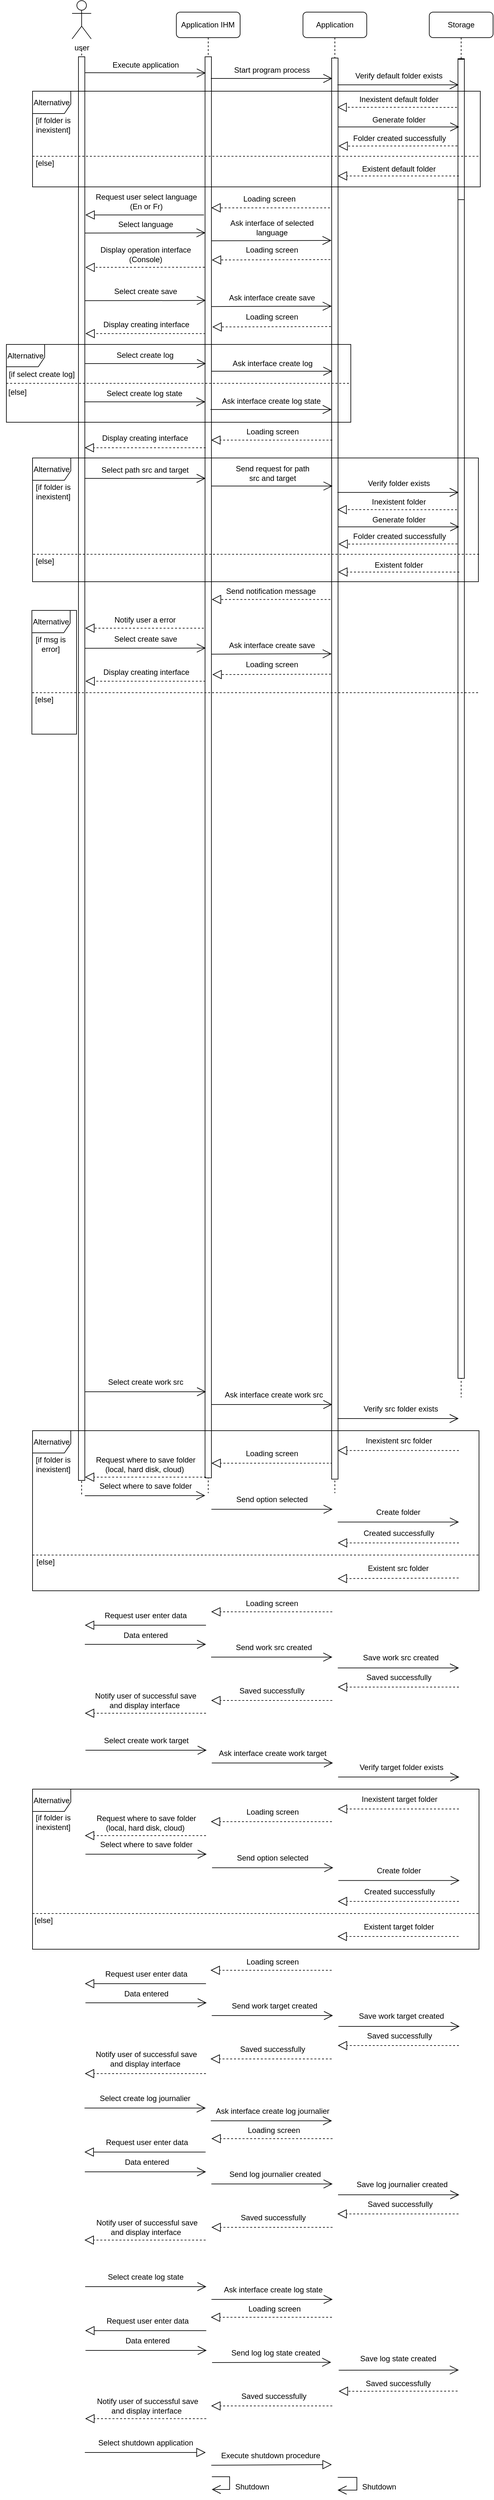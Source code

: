 <mxfile version="20.5.3" type="github" pages="2">
  <diagram id="kgpKYQtTHZ0yAKxKKP6v" name="Page-1">
    <mxGraphModel dx="731" dy="396" grid="1" gridSize="10" guides="1" tooltips="1" connect="1" arrows="1" fold="1" page="1" pageScale="1.2" pageWidth="413" pageHeight="291" math="0" shadow="0">
      <root>
        <mxCell id="0" />
        <mxCell id="1" parent="0" />
        <mxCell id="vB3oa_qT5mKGnojGgwLK-61" value="" style="endArrow=block;dashed=1;endFill=0;endSize=12;html=1;rounded=1;exitX=-0.061;exitY=0.997;exitDx=0;exitDy=0;exitPerimeter=0;" parent="1" edge="1">
          <mxGeometry width="160" relative="1" as="geometry">
            <mxPoint x="767.39" y="3806.793" as="sourcePoint" />
            <mxPoint x="581" y="3807" as="targetPoint" />
          </mxGeometry>
        </mxCell>
        <mxCell id="sGXvdLq_XoUKNio_A1aQ-141" value="" style="endArrow=block;endFill=0;endSize=12;html=1;rounded=1;entryX=0.021;entryY=0.978;entryDx=0;entryDy=0;entryPerimeter=0;" parent="1" edge="1">
          <mxGeometry width="160" relative="1" as="geometry">
            <mxPoint x="381.25" y="3923" as="sourcePoint" />
            <mxPoint x="570.21" y="3921.984" as="targetPoint" />
          </mxGeometry>
        </mxCell>
        <mxCell id="sGXvdLq_XoUKNio_A1aQ-8" value="&lt;span style=&quot;&quot;&gt;Application IHM&lt;/span&gt;" style="shape=umlLifeline;perimeter=lifelinePerimeter;whiteSpace=wrap;html=1;container=0;collapsible=0;recursiveResize=0;outlineConnect=0;rounded=1;" parent="1" vertex="1">
          <mxGeometry x="326.46" y="77" width="100" height="2322" as="geometry" />
        </mxCell>
        <mxCell id="sGXvdLq_XoUKNio_A1aQ-1" value="user" style="shape=umlActor;verticalLabelPosition=bottom;verticalAlign=top;html=1;rounded=1;" parent="1" vertex="1">
          <mxGeometry x="163" y="59" width="30" height="60" as="geometry" />
        </mxCell>
        <mxCell id="sGXvdLq_XoUKNio_A1aQ-11" value="&lt;span style=&quot;&quot;&gt;Application&lt;/span&gt;" style="shape=umlLifeline;perimeter=lifelinePerimeter;whiteSpace=wrap;html=1;container=0;collapsible=0;recursiveResize=0;outlineConnect=0;rounded=1;" parent="1" vertex="1">
          <mxGeometry x="525" y="77" width="100" height="2322" as="geometry" />
        </mxCell>
        <mxCell id="sGXvdLq_XoUKNio_A1aQ-12" value="&lt;span style=&quot;&quot;&gt;Storage&lt;/span&gt;" style="shape=umlLifeline;perimeter=lifelinePerimeter;whiteSpace=wrap;html=1;container=0;collapsible=0;recursiveResize=0;outlineConnect=0;rounded=1;" parent="1" vertex="1">
          <mxGeometry x="723" y="77" width="100" height="2172" as="geometry" />
        </mxCell>
        <mxCell id="sGXvdLq_XoUKNio_A1aQ-23" value="" style="endArrow=none;dashed=1;html=1;rounded=1;" parent="1" edge="1">
          <mxGeometry width="50" height="50" relative="1" as="geometry">
            <mxPoint x="178" y="2401" as="sourcePoint" />
            <mxPoint x="178.065" y="136" as="targetPoint" />
          </mxGeometry>
        </mxCell>
        <mxCell id="sGXvdLq_XoUKNio_A1aQ-53" value="Inexistent src folder" style="text;html=1;align=center;verticalAlign=middle;resizable=0;points=[];autosize=1;strokeColor=none;fillColor=none;rounded=1;" parent="1" vertex="1">
          <mxGeometry x="609.5" y="2302.17" width="130" height="30" as="geometry" />
        </mxCell>
        <mxCell id="sGXvdLq_XoUKNio_A1aQ-54" value="" style="endArrow=block;dashed=1;endFill=0;endSize=12;html=1;rounded=1;" parent="1" edge="1">
          <mxGeometry width="160" relative="1" as="geometry">
            <mxPoint x="769.42" y="2332.17" as="sourcePoint" />
            <mxPoint x="579.587" y="2332.17" as="targetPoint" />
          </mxGeometry>
        </mxCell>
        <mxCell id="sGXvdLq_XoUKNio_A1aQ-49" value="Verify src folder exists" style="text;html=1;align=center;verticalAlign=middle;resizable=0;points=[];autosize=1;strokeColor=none;fillColor=none;rounded=1;" parent="1" vertex="1">
          <mxGeometry x="607.5" y="2252" width="140" height="30" as="geometry" />
        </mxCell>
        <mxCell id="sGXvdLq_XoUKNio_A1aQ-91" value="Data entered" style="text;html=1;align=center;verticalAlign=middle;resizable=0;points=[];autosize=1;strokeColor=none;fillColor=none;rounded=1;" parent="1" vertex="1">
          <mxGeometry x="233" y="2607" width="90" height="30" as="geometry" />
        </mxCell>
        <mxCell id="sGXvdLq_XoUKNio_A1aQ-92" value="" style="endArrow=open;endFill=1;endSize=12;html=1;rounded=1;" parent="1" edge="1">
          <mxGeometry width="160" relative="1" as="geometry">
            <mxPoint x="183" y="2636" as="sourcePoint" />
            <mxPoint x="373" y="2636" as="targetPoint" />
          </mxGeometry>
        </mxCell>
        <mxCell id="sGXvdLq_XoUKNio_A1aQ-93" value="Send work src created" style="text;html=1;align=center;verticalAlign=middle;resizable=0;points=[];autosize=1;strokeColor=none;fillColor=none;rounded=1;" parent="1" vertex="1">
          <mxGeometry x="409" y="2626" width="140" height="30" as="geometry" />
        </mxCell>
        <mxCell id="sGXvdLq_XoUKNio_A1aQ-94" value="" style="endArrow=open;endFill=1;endSize=12;html=1;rounded=1;" parent="1" edge="1">
          <mxGeometry width="160" relative="1" as="geometry">
            <mxPoint x="381" y="2656" as="sourcePoint" />
            <mxPoint x="571" y="2656" as="targetPoint" />
          </mxGeometry>
        </mxCell>
        <mxCell id="sGXvdLq_XoUKNio_A1aQ-137" value="" style="endArrow=block;endFill=0;endSize=12;html=1;rounded=1;" parent="1" edge="1">
          <mxGeometry width="160" relative="1" as="geometry">
            <mxPoint x="183.0" y="3903" as="sourcePoint" />
            <mxPoint x="372.5" y="3903" as="targetPoint" />
          </mxGeometry>
        </mxCell>
        <mxCell id="sGXvdLq_XoUKNio_A1aQ-140" value="Execute shutdown procedure" style="text;html=1;align=center;verticalAlign=middle;resizable=0;points=[];autosize=1;strokeColor=none;fillColor=none;rounded=1;" parent="1" vertex="1">
          <mxGeometry x="384.25" y="3893" width="180" height="30" as="geometry" />
        </mxCell>
        <mxCell id="sGXvdLq_XoUKNio_A1aQ-146" value="Shutdown" style="text;html=1;align=center;verticalAlign=middle;resizable=0;points=[];autosize=1;strokeColor=none;fillColor=none;rounded=1;" parent="1" vertex="1">
          <mxGeometry x="405.41" y="3942" width="80" height="30" as="geometry" />
        </mxCell>
        <mxCell id="sGXvdLq_XoUKNio_A1aQ-147" value="" style="endArrow=open;endFill=1;endSize=12;html=1;rounded=0;" parent="1" edge="1">
          <mxGeometry width="160" relative="1" as="geometry">
            <mxPoint x="579.5" y="3942" as="sourcePoint" />
            <mxPoint x="579.31" y="3962" as="targetPoint" />
            <Array as="points">
              <mxPoint x="609.5" y="3942" />
              <mxPoint x="609.5" y="3962" />
            </Array>
          </mxGeometry>
        </mxCell>
        <mxCell id="sGXvdLq_XoUKNio_A1aQ-148" value="Shutdown" style="text;html=1;align=center;verticalAlign=middle;resizable=0;points=[];autosize=1;strokeColor=none;fillColor=none;rounded=1;" parent="1" vertex="1">
          <mxGeometry x="604.08" y="3942" width="80" height="30" as="geometry" />
        </mxCell>
        <mxCell id="sGXvdLq_XoUKNio_A1aQ-149" value="" style="endArrow=block;dashed=1;endFill=0;endSize=12;html=1;rounded=1;" parent="1" edge="1">
          <mxGeometry width="160" relative="1" as="geometry">
            <mxPoint x="571.34" y="2352" as="sourcePoint" />
            <mxPoint x="381.507" y="2352" as="targetPoint" />
          </mxGeometry>
        </mxCell>
        <mxCell id="sGXvdLq_XoUKNio_A1aQ-156" value="Send option selected" style="text;html=1;align=center;verticalAlign=middle;resizable=0;points=[];autosize=1;strokeColor=none;fillColor=none;rounded=1;" parent="1" vertex="1">
          <mxGeometry x="406" y="2394" width="140" height="30" as="geometry" />
        </mxCell>
        <mxCell id="sGXvdLq_XoUKNio_A1aQ-65" value="" style="line;strokeWidth=1;fillColor=none;align=left;verticalAlign=middle;spacingTop=-1;spacingLeft=3;spacingRight=3;rotatable=0;labelPosition=right;points=[];portConstraint=eastwest;dashed=1;" parent="1" vertex="1">
          <mxGeometry x="101" y="2492" width="700" height="8" as="geometry" />
        </mxCell>
        <mxCell id="sGXvdLq_XoUKNio_A1aQ-138" value="Select shutdown application" style="text;html=1;align=center;verticalAlign=middle;resizable=0;points=[];autosize=1;strokeColor=none;fillColor=none;rounded=1;" parent="1" vertex="1">
          <mxGeometry x="193" y="3873" width="170" height="30" as="geometry" />
        </mxCell>
        <mxCell id="vB3oa_qT5mKGnojGgwLK-30" value="Notify user of successful save&lt;br&gt;and display interface&amp;nbsp;" style="text;html=1;align=center;verticalAlign=middle;resizable=0;points=[];autosize=1;strokeColor=none;fillColor=none;rounded=1;" parent="1" vertex="1">
          <mxGeometry x="190.41" y="3530" width="180" height="40" as="geometry" />
        </mxCell>
        <mxCell id="vB3oa_qT5mKGnojGgwLK-31" value="" style="endArrow=block;dashed=1;endFill=0;endSize=12;html=1;rounded=1;" parent="1" edge="1">
          <mxGeometry width="160" relative="1" as="geometry">
            <mxPoint x="372.33" y="3570" as="sourcePoint" />
            <mxPoint x="182.497" y="3570" as="targetPoint" />
          </mxGeometry>
        </mxCell>
        <mxCell id="vB3oa_qT5mKGnojGgwLK-32" value="Saved successfully" style="text;html=1;align=center;verticalAlign=middle;resizable=0;points=[];autosize=1;strokeColor=none;fillColor=none;rounded=1;" parent="1" vertex="1">
          <mxGeometry x="413.41" y="3520" width="130" height="30" as="geometry" />
        </mxCell>
        <mxCell id="vB3oa_qT5mKGnojGgwLK-33" value="" style="endArrow=block;dashed=1;endFill=0;endSize=12;html=1;rounded=1;" parent="1" edge="1">
          <mxGeometry width="160" relative="1" as="geometry">
            <mxPoint x="571.33" y="3550" as="sourcePoint" />
            <mxPoint x="381.497" y="3550" as="targetPoint" />
          </mxGeometry>
        </mxCell>
        <mxCell id="vB3oa_qT5mKGnojGgwLK-38" value="Save log journalier created&lt;br&gt;&amp;nbsp;" style="text;html=1;align=center;verticalAlign=middle;resizable=0;points=[];autosize=1;strokeColor=none;fillColor=none;rounded=1;" parent="1" vertex="1">
          <mxGeometry x="595" y="3470" width="170" height="40" as="geometry" />
        </mxCell>
        <mxCell id="vB3oa_qT5mKGnojGgwLK-39" value="" style="endArrow=open;endFill=1;endSize=12;html=1;rounded=1;" parent="1" edge="1">
          <mxGeometry width="160" relative="1" as="geometry">
            <mxPoint x="580" y="3499" as="sourcePoint" />
            <mxPoint x="770" y="3499" as="targetPoint" />
          </mxGeometry>
        </mxCell>
        <mxCell id="vB3oa_qT5mKGnojGgwLK-40" value="Saved successfully" style="text;html=1;align=center;verticalAlign=middle;resizable=0;points=[];autosize=1;strokeColor=none;fillColor=none;rounded=1;" parent="1" vertex="1">
          <mxGeometry x="611.91" y="3499" width="130" height="30" as="geometry" />
        </mxCell>
        <mxCell id="vB3oa_qT5mKGnojGgwLK-41" value="" style="endArrow=block;dashed=1;endFill=0;endSize=12;html=1;rounded=1;" parent="1" edge="1">
          <mxGeometry width="160" relative="1" as="geometry">
            <mxPoint x="768.83" y="3529" as="sourcePoint" />
            <mxPoint x="578.997" y="3529" as="targetPoint" />
          </mxGeometry>
        </mxCell>
        <mxCell id="vB3oa_qT5mKGnojGgwLK-42" value="Data entered" style="text;html=1;align=center;verticalAlign=middle;resizable=0;points=[];autosize=1;strokeColor=none;fillColor=none;rounded=1;" parent="1" vertex="1">
          <mxGeometry x="235.41" y="3433" width="90" height="30" as="geometry" />
        </mxCell>
        <mxCell id="vB3oa_qT5mKGnojGgwLK-43" value="" style="endArrow=open;endFill=1;endSize=12;html=1;rounded=1;" parent="1" edge="1">
          <mxGeometry width="160" relative="1" as="geometry">
            <mxPoint x="183.0" y="3463" as="sourcePoint" />
            <mxPoint x="373.0" y="3463" as="targetPoint" />
          </mxGeometry>
        </mxCell>
        <mxCell id="vB3oa_qT5mKGnojGgwLK-44" value="Send log journalier created" style="text;html=1;align=center;verticalAlign=middle;resizable=0;points=[];autosize=1;strokeColor=none;fillColor=none;rounded=1;" parent="1" vertex="1">
          <mxGeometry x="396.41" y="3452" width="170" height="30" as="geometry" />
        </mxCell>
        <mxCell id="vB3oa_qT5mKGnojGgwLK-45" value="" style="endArrow=open;endFill=1;endSize=12;html=1;rounded=1;" parent="1" edge="1">
          <mxGeometry width="160" relative="1" as="geometry">
            <mxPoint x="381.41" y="3482" as="sourcePoint" />
            <mxPoint x="571.41" y="3482" as="targetPoint" />
          </mxGeometry>
        </mxCell>
        <mxCell id="vB3oa_qT5mKGnojGgwLK-46" value="Select create log state" style="text;html=1;align=center;verticalAlign=middle;resizable=0;points=[];autosize=1;strokeColor=none;fillColor=none;rounded=1;" parent="1" vertex="1">
          <mxGeometry x="207.55" y="3613" width="140" height="30" as="geometry" />
        </mxCell>
        <mxCell id="vB3oa_qT5mKGnojGgwLK-47" value="" style="endArrow=open;endFill=1;endSize=12;html=1;rounded=1;" parent="1" edge="1">
          <mxGeometry width="160" relative="1" as="geometry">
            <mxPoint x="183.55" y="3643" as="sourcePoint" />
            <mxPoint x="373.55" y="3643" as="targetPoint" />
          </mxGeometry>
        </mxCell>
        <mxCell id="vB3oa_qT5mKGnojGgwLK-48" value="Ask interface create log state" style="text;html=1;align=center;verticalAlign=middle;resizable=0;points=[];autosize=1;strokeColor=none;fillColor=none;rounded=1;" parent="1" vertex="1">
          <mxGeometry x="387.55" y="3633" width="180" height="30" as="geometry" />
        </mxCell>
        <mxCell id="vB3oa_qT5mKGnojGgwLK-49" value="" style="endArrow=open;endFill=1;endSize=12;html=1;rounded=1;" parent="1" edge="1">
          <mxGeometry width="160" relative="1" as="geometry">
            <mxPoint x="381.55" y="3663" as="sourcePoint" />
            <mxPoint x="571.55" y="3663" as="targetPoint" />
          </mxGeometry>
        </mxCell>
        <mxCell id="vB3oa_qT5mKGnojGgwLK-50" value="Notify user of successful save&lt;br&gt;and display interface&amp;nbsp;" style="text;html=1;align=center;verticalAlign=middle;resizable=0;points=[];autosize=1;strokeColor=none;fillColor=none;rounded=1;" parent="1" vertex="1">
          <mxGeometry x="191.46" y="3810" width="180" height="40" as="geometry" />
        </mxCell>
        <mxCell id="vB3oa_qT5mKGnojGgwLK-51" value="" style="endArrow=block;dashed=1;endFill=0;endSize=12;html=1;rounded=1;" parent="1" edge="1">
          <mxGeometry width="160" relative="1" as="geometry">
            <mxPoint x="373.38" y="3850" as="sourcePoint" />
            <mxPoint x="183.547" y="3850" as="targetPoint" />
          </mxGeometry>
        </mxCell>
        <mxCell id="vB3oa_qT5mKGnojGgwLK-52" value="Saved successfully" style="text;html=1;align=center;verticalAlign=middle;resizable=0;points=[];autosize=1;strokeColor=none;fillColor=none;rounded=1;" parent="1" vertex="1">
          <mxGeometry x="414.46" y="3800" width="130" height="30" as="geometry" />
        </mxCell>
        <mxCell id="vB3oa_qT5mKGnojGgwLK-54" value="Loading screen" style="text;html=1;align=center;verticalAlign=middle;resizable=0;points=[];autosize=1;strokeColor=none;fillColor=none;rounded=1;" parent="1" vertex="1">
          <mxGeometry x="424.88" y="3663" width="110" height="30" as="geometry" />
        </mxCell>
        <mxCell id="vB3oa_qT5mKGnojGgwLK-55" value="" style="endArrow=block;dashed=1;endFill=0;endSize=12;html=1;rounded=1;" parent="1" edge="1">
          <mxGeometry width="160" relative="1" as="geometry">
            <mxPoint x="570.38" y="3691" as="sourcePoint" />
            <mxPoint x="380.547" y="3691" as="targetPoint" />
          </mxGeometry>
        </mxCell>
        <mxCell id="vB3oa_qT5mKGnojGgwLK-56" value="" style="endArrow=block;endFill=0;endSize=12;html=1;rounded=1;" parent="1" edge="1">
          <mxGeometry width="160" relative="1" as="geometry">
            <mxPoint x="373.38" y="3712" as="sourcePoint" />
            <mxPoint x="183.547" y="3712" as="targetPoint" />
          </mxGeometry>
        </mxCell>
        <mxCell id="vB3oa_qT5mKGnojGgwLK-57" value="Request user enter data" style="text;html=1;align=center;verticalAlign=middle;resizable=0;points=[];autosize=1;strokeColor=none;fillColor=none;rounded=1;" parent="1" vertex="1">
          <mxGeometry x="206.46" y="3682" width="150" height="30" as="geometry" />
        </mxCell>
        <mxCell id="vB3oa_qT5mKGnojGgwLK-58" value="Save log state&amp;nbsp;created&lt;br&gt;&amp;nbsp;" style="text;html=1;align=center;verticalAlign=middle;resizable=0;points=[];autosize=1;strokeColor=none;fillColor=none;rounded=1;" parent="1" vertex="1">
          <mxGeometry x="604.08" y="3743" width="140" height="40" as="geometry" />
        </mxCell>
        <mxCell id="vB3oa_qT5mKGnojGgwLK-59" value="" style="endArrow=open;endFill=1;endSize=12;html=1;rounded=1;entryX=0.13;entryY=0.981;entryDx=0;entryDy=0;entryPerimeter=0;" parent="1" edge="1">
          <mxGeometry width="160" relative="1" as="geometry">
            <mxPoint x="581" y="3774" as="sourcePoint" />
            <mxPoint x="769.3" y="3773.689" as="targetPoint" />
          </mxGeometry>
        </mxCell>
        <mxCell id="vB3oa_qT5mKGnojGgwLK-60" value="Saved successfully" style="text;html=1;align=center;verticalAlign=middle;resizable=0;points=[];autosize=1;strokeColor=none;fillColor=none;rounded=1;" parent="1" vertex="1">
          <mxGeometry x="609.08" y="3780" width="130" height="30" as="geometry" />
        </mxCell>
        <mxCell id="vB3oa_qT5mKGnojGgwLK-62" value="Data entered" style="text;html=1;align=center;verticalAlign=middle;resizable=0;points=[];autosize=1;strokeColor=none;fillColor=none;rounded=1;" parent="1" vertex="1">
          <mxGeometry x="236.46" y="3713" width="90" height="30" as="geometry" />
        </mxCell>
        <mxCell id="vB3oa_qT5mKGnojGgwLK-63" value="" style="endArrow=open;endFill=1;endSize=12;html=1;rounded=1;" parent="1" edge="1">
          <mxGeometry width="160" relative="1" as="geometry">
            <mxPoint x="184.05" y="3743" as="sourcePoint" />
            <mxPoint x="374.05" y="3743" as="targetPoint" />
          </mxGeometry>
        </mxCell>
        <mxCell id="vB3oa_qT5mKGnojGgwLK-64" value="Send log log state created" style="text;html=1;align=center;verticalAlign=middle;resizable=0;points=[];autosize=1;strokeColor=none;fillColor=none;rounded=1;" parent="1" vertex="1">
          <mxGeometry x="402.46" y="3732" width="160" height="30" as="geometry" />
        </mxCell>
        <mxCell id="vB3oa_qT5mKGnojGgwLK-65" value="" style="endArrow=open;endFill=1;endSize=12;html=1;rounded=1;entryX=-0.083;entryY=0.906;entryDx=0;entryDy=0;entryPerimeter=0;" parent="1" edge="1">
          <mxGeometry width="160" relative="1" as="geometry">
            <mxPoint x="382.46" y="3762" as="sourcePoint" />
            <mxPoint x="569.17" y="3761.568" as="targetPoint" />
          </mxGeometry>
        </mxCell>
        <mxCell id="vB3oa_qT5mKGnojGgwLK-79" value="" style="html=1;points=[];perimeter=orthogonalPerimeter;rounded=0;glass=0;labelBackgroundColor=none;fillStyle=auto;" parent="1" vertex="1">
          <mxGeometry x="173" y="147" width="10" height="2232" as="geometry" />
        </mxCell>
        <mxCell id="vB3oa_qT5mKGnojGgwLK-76" value="" style="html=1;points=[];perimeter=orthogonalPerimeter;rounded=0;glass=0;labelBackgroundColor=none;fillStyle=auto;" parent="1" vertex="1">
          <mxGeometry x="371.46" y="147" width="10" height="2228" as="geometry" />
        </mxCell>
        <mxCell id="sGXvdLq_XoUKNio_A1aQ-101" value="Notify user of successful save&lt;br&gt;and display interface&amp;nbsp;" style="text;html=1;align=center;verticalAlign=middle;resizable=0;points=[];autosize=1;strokeColor=none;fillColor=none;rounded=1;" parent="1" vertex="1">
          <mxGeometry x="188.0" y="2704" width="180" height="40" as="geometry" />
        </mxCell>
        <mxCell id="sGXvdLq_XoUKNio_A1aQ-102" value="" style="endArrow=block;dashed=1;endFill=0;endSize=12;html=1;rounded=1;" parent="1" edge="1">
          <mxGeometry width="160" relative="1" as="geometry">
            <mxPoint x="372.92" y="2744" as="sourcePoint" />
            <mxPoint x="183.087" y="2744" as="targetPoint" />
          </mxGeometry>
        </mxCell>
        <mxCell id="sGXvdLq_XoUKNio_A1aQ-145" value="" style="endArrow=open;endFill=1;endSize=12;html=1;rounded=0;" parent="1" edge="1">
          <mxGeometry width="160" relative="1" as="geometry">
            <mxPoint x="382.17" y="3941" as="sourcePoint" />
            <mxPoint x="382.003" y="3961" as="targetPoint" />
            <Array as="points">
              <mxPoint x="410" y="3941" />
              <mxPoint x="410" y="3961" />
            </Array>
          </mxGeometry>
        </mxCell>
        <mxCell id="sGXvdLq_XoUKNio_A1aQ-152" value="Select where to save folder" style="text;html=1;align=center;verticalAlign=middle;resizable=0;points=[];autosize=1;strokeColor=none;fillColor=none;rounded=1;" parent="1" vertex="1">
          <mxGeometry x="193" y="2373" width="170" height="30" as="geometry" />
        </mxCell>
        <mxCell id="sGXvdLq_XoUKNio_A1aQ-153" value="" style="endArrow=open;endFill=1;endSize=12;html=1;rounded=1;entryX=0.023;entryY=0.297;entryDx=0;entryDy=0;entryPerimeter=0;" parent="1" edge="1">
          <mxGeometry width="160" relative="1" as="geometry">
            <mxPoint x="183" y="2403" as="sourcePoint" />
            <mxPoint x="371.69" y="2402.716" as="targetPoint" />
          </mxGeometry>
        </mxCell>
        <mxCell id="vB3oa_qT5mKGnojGgwLK-53" value="" style="endArrow=block;dashed=1;endFill=0;endSize=12;html=1;rounded=1;" parent="1" edge="1">
          <mxGeometry width="160" relative="1" as="geometry">
            <mxPoint x="570.92" y="3830" as="sourcePoint" />
            <mxPoint x="381.087" y="3830" as="targetPoint" />
          </mxGeometry>
        </mxCell>
        <mxCell id="sGXvdLq_XoUKNio_A1aQ-83" value="Select create work src" style="text;html=1;align=center;verticalAlign=middle;resizable=0;points=[];autosize=1;strokeColor=none;fillColor=none;rounded=1;" parent="1" vertex="1">
          <mxGeometry x="208" y="2210" width="140" height="30" as="geometry" />
        </mxCell>
        <mxCell id="sGXvdLq_XoUKNio_A1aQ-84" value="" style="endArrow=open;endFill=1;endSize=12;html=1;rounded=1;" parent="1" edge="1">
          <mxGeometry width="160" relative="1" as="geometry">
            <mxPoint x="183" y="2240" as="sourcePoint" />
            <mxPoint x="373" y="2240" as="targetPoint" />
          </mxGeometry>
        </mxCell>
        <mxCell id="sGXvdLq_XoUKNio_A1aQ-87" value="Ask interface create work src" style="text;html=1;align=center;verticalAlign=middle;resizable=0;points=[];autosize=1;strokeColor=none;fillColor=none;rounded=1;" parent="1" vertex="1">
          <mxGeometry x="389" y="2230" width="180" height="30" as="geometry" />
        </mxCell>
        <mxCell id="sGXvdLq_XoUKNio_A1aQ-88" value="" style="endArrow=open;endFill=1;endSize=12;html=1;rounded=1;" parent="1" edge="1">
          <mxGeometry width="160" relative="1" as="geometry">
            <mxPoint x="381" y="2260" as="sourcePoint" />
            <mxPoint x="571" y="2260" as="targetPoint" />
          </mxGeometry>
        </mxCell>
        <mxCell id="sGXvdLq_XoUKNio_A1aQ-99" value="Saved successfully" style="text;html=1;align=center;verticalAlign=middle;resizable=0;points=[];autosize=1;strokeColor=none;fillColor=none;rounded=1;" parent="1" vertex="1">
          <mxGeometry x="411.0" y="2694" width="130" height="30" as="geometry" />
        </mxCell>
        <mxCell id="sGXvdLq_XoUKNio_A1aQ-100" value="" style="endArrow=block;dashed=1;endFill=0;endSize=12;html=1;rounded=1;" parent="1" edge="1">
          <mxGeometry width="160" relative="1" as="geometry">
            <mxPoint x="570.92" y="2724" as="sourcePoint" />
            <mxPoint x="381.087" y="2724" as="targetPoint" />
          </mxGeometry>
        </mxCell>
        <mxCell id="vB3oa_qT5mKGnojGgwLK-77" value="" style="html=1;points=[];perimeter=orthogonalPerimeter;rounded=0;glass=0;labelBackgroundColor=none;fillStyle=auto;" parent="1" vertex="1">
          <mxGeometry x="570" y="149" width="10" height="2228" as="geometry" />
        </mxCell>
        <mxCell id="sGXvdLq_XoUKNio_A1aQ-67" value="" style="endArrow=block;dashed=1;endFill=0;endSize=12;html=1;rounded=1;entryX=0.682;entryY=0.924;entryDx=0;entryDy=0;entryPerimeter=0;" parent="1" edge="1">
          <mxGeometry width="160" relative="1" as="geometry">
            <mxPoint x="769.0" y="2532" as="sourcePoint" />
            <mxPoint x="579.392" y="2532.924" as="targetPoint" />
          </mxGeometry>
        </mxCell>
        <mxCell id="sGXvdLq_XoUKNio_A1aQ-61" value="Alternative" style="shape=umlFrame;whiteSpace=wrap;html=1;width=60;height=35;" parent="1" vertex="1">
          <mxGeometry x="101" y="2301" width="700" height="251" as="geometry" />
        </mxCell>
        <mxCell id="sGXvdLq_XoUKNio_A1aQ-44" value="Loading screen" style="text;html=1;align=center;verticalAlign=middle;resizable=0;points=[];autosize=1;strokeColor=none;fillColor=none;rounded=1;" parent="1" vertex="1">
          <mxGeometry x="421.42" y="2557" width="110" height="30" as="geometry" />
        </mxCell>
        <mxCell id="sGXvdLq_XoUKNio_A1aQ-45" value="" style="endArrow=block;dashed=1;endFill=0;endSize=12;html=1;rounded=1;" parent="1" edge="1">
          <mxGeometry width="160" relative="1" as="geometry">
            <mxPoint x="570.92" y="2585" as="sourcePoint" />
            <mxPoint x="381.087" y="2585" as="targetPoint" />
          </mxGeometry>
        </mxCell>
        <mxCell id="sGXvdLq_XoUKNio_A1aQ-48" value="" style="endArrow=block;endFill=0;endSize=12;html=1;rounded=1;" parent="1" edge="1">
          <mxGeometry width="160" relative="1" as="geometry">
            <mxPoint x="372.92" y="2606" as="sourcePoint" />
            <mxPoint x="183.087" y="2606" as="targetPoint" />
          </mxGeometry>
        </mxCell>
        <mxCell id="sGXvdLq_XoUKNio_A1aQ-47" value="Request user enter data" style="text;html=1;align=center;verticalAlign=middle;resizable=0;points=[];autosize=1;strokeColor=none;fillColor=none;rounded=1;" parent="1" vertex="1">
          <mxGeometry x="203" y="2576" width="150" height="30" as="geometry" />
        </mxCell>
        <mxCell id="sGXvdLq_XoUKNio_A1aQ-95" value="Save work src created&lt;br&gt;&amp;nbsp;" style="text;html=1;align=center;verticalAlign=middle;resizable=0;points=[];autosize=1;strokeColor=none;fillColor=none;rounded=1;" parent="1" vertex="1">
          <mxGeometry x="607.59" y="2644" width="140" height="40" as="geometry" />
        </mxCell>
        <mxCell id="sGXvdLq_XoUKNio_A1aQ-96" value="" style="endArrow=open;endFill=1;endSize=12;html=1;rounded=1;" parent="1" edge="1">
          <mxGeometry width="160" relative="1" as="geometry">
            <mxPoint x="579.59" y="2673" as="sourcePoint" />
            <mxPoint x="769.59" y="2673" as="targetPoint" />
          </mxGeometry>
        </mxCell>
        <mxCell id="sGXvdLq_XoUKNio_A1aQ-97" value="Saved successfully" style="text;html=1;align=center;verticalAlign=middle;resizable=0;points=[];autosize=1;strokeColor=none;fillColor=none;rounded=1;" parent="1" vertex="1">
          <mxGeometry x="609.5" y="2673" width="130" height="30" as="geometry" />
        </mxCell>
        <mxCell id="sGXvdLq_XoUKNio_A1aQ-98" value="" style="endArrow=block;dashed=1;endFill=0;endSize=12;html=1;rounded=1;" parent="1" edge="1">
          <mxGeometry width="160" relative="1" as="geometry">
            <mxPoint x="769.42" y="2703" as="sourcePoint" />
            <mxPoint x="579.587" y="2703" as="targetPoint" />
          </mxGeometry>
        </mxCell>
        <mxCell id="sGXvdLq_XoUKNio_A1aQ-57" value="Loading screen" style="text;html=1;align=center;verticalAlign=middle;resizable=0;points=[];autosize=1;strokeColor=none;fillColor=none;rounded=1;" parent="1" vertex="1">
          <mxGeometry x="421.42" y="2322.17" width="110" height="30" as="geometry" />
        </mxCell>
        <mxCell id="sGXvdLq_XoUKNio_A1aQ-150" value="Request where to save folder&lt;br&gt;(local, hard disk, cloud)&amp;nbsp;" style="text;html=1;align=center;verticalAlign=middle;resizable=0;points=[];autosize=1;strokeColor=none;fillColor=none;rounded=1;" parent="1" vertex="1">
          <mxGeometry x="188" y="2334" width="180" height="40" as="geometry" />
        </mxCell>
        <mxCell id="sGXvdLq_XoUKNio_A1aQ-151" value="" style="endArrow=block;dashed=1;endFill=0;endSize=12;html=1;rounded=1;" parent="1" edge="1">
          <mxGeometry width="160" relative="1" as="geometry">
            <mxPoint x="372.92" y="2373.83" as="sourcePoint" />
            <mxPoint x="183.087" y="2373.83" as="targetPoint" />
          </mxGeometry>
        </mxCell>
        <mxCell id="sGXvdLq_XoUKNio_A1aQ-155" value="" style="endArrow=open;endFill=1;endSize=12;html=1;rounded=1;" parent="1" edge="1">
          <mxGeometry width="160" relative="1" as="geometry">
            <mxPoint x="381.42" y="2424.23" as="sourcePoint" />
            <mxPoint x="571.42" y="2424.23" as="targetPoint" />
          </mxGeometry>
        </mxCell>
        <mxCell id="sGXvdLq_XoUKNio_A1aQ-157" value="" style="endArrow=open;endFill=1;endSize=12;html=1;rounded=1;" parent="1" edge="1">
          <mxGeometry width="160" relative="1" as="geometry">
            <mxPoint x="579.5" y="2444.23" as="sourcePoint" />
            <mxPoint x="769.5" y="2444.23" as="targetPoint" />
          </mxGeometry>
        </mxCell>
        <mxCell id="sGXvdLq_XoUKNio_A1aQ-158" value="Create folder" style="text;html=1;align=center;verticalAlign=middle;resizable=0;points=[];autosize=1;strokeColor=none;fillColor=none;rounded=1;" parent="1" vertex="1">
          <mxGeometry x="629.08" y="2414" width="90" height="30" as="geometry" />
        </mxCell>
        <mxCell id="sGXvdLq_XoUKNio_A1aQ-60" value="" style="endArrow=block;dashed=1;endFill=0;endSize=12;html=1;rounded=1;" parent="1" edge="1">
          <mxGeometry width="160" relative="1" as="geometry">
            <mxPoint x="769.42" y="2477" as="sourcePoint" />
            <mxPoint x="579.587" y="2477" as="targetPoint" />
          </mxGeometry>
        </mxCell>
        <mxCell id="sGXvdLq_XoUKNio_A1aQ-59" value="Created successfully" style="text;html=1;align=center;verticalAlign=middle;resizable=0;points=[];autosize=1;strokeColor=none;fillColor=none;rounded=1;" parent="1" vertex="1">
          <mxGeometry x="609.5" y="2447" width="130" height="30" as="geometry" />
        </mxCell>
        <mxCell id="sGXvdLq_XoUKNio_A1aQ-66" value="Existent src folder" style="text;html=1;align=center;verticalAlign=middle;resizable=0;points=[];autosize=1;strokeColor=none;fillColor=none;rounded=1;arcSize=2;" parent="1" vertex="1">
          <mxGeometry x="614.08" y="2502" width="120" height="30" as="geometry" />
        </mxCell>
        <mxCell id="sGXvdLq_XoUKNio_A1aQ-50" value="" style="endArrow=open;endFill=1;endSize=12;html=1;rounded=1;" parent="1" edge="1">
          <mxGeometry width="160" relative="1" as="geometry">
            <mxPoint x="579.08" y="2282" as="sourcePoint" />
            <mxPoint x="769.08" y="2282" as="targetPoint" />
          </mxGeometry>
        </mxCell>
        <mxCell id="sGXvdLq_XoUKNio_A1aQ-243" value="Notify user of successful save&lt;br&gt;and display interface&amp;nbsp;" style="text;html=1;align=center;verticalAlign=middle;resizable=0;points=[];autosize=1;strokeColor=none;fillColor=none;rounded=1;" parent="1" vertex="1">
          <mxGeometry x="189.0" y="3266" width="180" height="40" as="geometry" />
        </mxCell>
        <mxCell id="sGXvdLq_XoUKNio_A1aQ-245" value="Select where to save folder" style="text;html=1;align=center;verticalAlign=middle;resizable=0;points=[];autosize=1;strokeColor=none;fillColor=none;rounded=1;" parent="1" vertex="1">
          <mxGeometry x="194" y="2935" width="170" height="30" as="geometry" />
        </mxCell>
        <mxCell id="sGXvdLq_XoUKNio_A1aQ-246" value="" style="endArrow=open;endFill=1;endSize=12;html=1;rounded=1;" parent="1" edge="1">
          <mxGeometry width="160" relative="1" as="geometry">
            <mxPoint x="184" y="2965" as="sourcePoint" />
            <mxPoint x="374" y="2965" as="targetPoint" />
          </mxGeometry>
        </mxCell>
        <mxCell id="sGXvdLq_XoUKNio_A1aQ-247" value="Select create work target" style="text;html=1;align=center;verticalAlign=middle;resizable=0;points=[];autosize=1;strokeColor=none;fillColor=none;rounded=1;" parent="1" vertex="1">
          <mxGeometry x="199" y="2772" width="160" height="30" as="geometry" />
        </mxCell>
        <mxCell id="sGXvdLq_XoUKNio_A1aQ-248" value="" style="endArrow=open;endFill=1;endSize=12;html=1;rounded=1;" parent="1" edge="1">
          <mxGeometry width="160" relative="1" as="geometry">
            <mxPoint x="184" y="2802" as="sourcePoint" />
            <mxPoint x="374" y="2802" as="targetPoint" />
          </mxGeometry>
        </mxCell>
        <mxCell id="sGXvdLq_XoUKNio_A1aQ-249" value="Ask interface create work target" style="text;html=1;align=center;verticalAlign=middle;resizable=0;points=[];autosize=1;strokeColor=none;fillColor=none;rounded=1;" parent="1" vertex="1">
          <mxGeometry x="382" y="2792" width="190" height="30" as="geometry" />
        </mxCell>
        <mxCell id="sGXvdLq_XoUKNio_A1aQ-250" value="" style="endArrow=open;endFill=1;endSize=12;html=1;rounded=1;" parent="1" edge="1">
          <mxGeometry width="160" relative="1" as="geometry">
            <mxPoint x="382" y="2822" as="sourcePoint" />
            <mxPoint x="572" y="2822" as="targetPoint" />
          </mxGeometry>
        </mxCell>
        <mxCell id="sGXvdLq_XoUKNio_A1aQ-251" value="Saved successfully" style="text;html=1;align=center;verticalAlign=middle;resizable=0;points=[];autosize=1;strokeColor=none;fillColor=none;rounded=1;" parent="1" vertex="1">
          <mxGeometry x="412.0" y="3256" width="130" height="30" as="geometry" />
        </mxCell>
        <mxCell id="sGXvdLq_XoUKNio_A1aQ-252" value="" style="endArrow=block;dashed=1;endFill=0;endSize=12;html=1;rounded=1;" parent="1" edge="1">
          <mxGeometry width="160" relative="1" as="geometry">
            <mxPoint x="569.92" y="3286" as="sourcePoint" />
            <mxPoint x="380.087" y="3286" as="targetPoint" />
          </mxGeometry>
        </mxCell>
        <mxCell id="sGXvdLq_XoUKNio_A1aQ-253" value="Alternative" style="shape=umlFrame;whiteSpace=wrap;html=1;width=60;height=35;" parent="1" vertex="1">
          <mxGeometry x="101" y="2863" width="700" height="251" as="geometry" />
        </mxCell>
        <mxCell id="sGXvdLq_XoUKNio_A1aQ-254" value="Loading screen" style="text;html=1;align=center;verticalAlign=middle;resizable=0;points=[];autosize=1;strokeColor=none;fillColor=none;rounded=1;" parent="1" vertex="1">
          <mxGeometry x="422.42" y="3119" width="110" height="30" as="geometry" />
        </mxCell>
        <mxCell id="sGXvdLq_XoUKNio_A1aQ-255" value="" style="endArrow=block;dashed=1;endFill=0;endSize=12;html=1;rounded=1;" parent="1" edge="1">
          <mxGeometry width="160" relative="1" as="geometry">
            <mxPoint x="569.92" y="3147" as="sourcePoint" />
            <mxPoint x="380.087" y="3147" as="targetPoint" />
          </mxGeometry>
        </mxCell>
        <mxCell id="sGXvdLq_XoUKNio_A1aQ-256" value="" style="endArrow=block;endFill=0;endSize=12;html=1;rounded=1;" parent="1" edge="1">
          <mxGeometry width="160" relative="1" as="geometry">
            <mxPoint x="372.92" y="3168" as="sourcePoint" />
            <mxPoint x="183.087" y="3168" as="targetPoint" />
          </mxGeometry>
        </mxCell>
        <mxCell id="sGXvdLq_XoUKNio_A1aQ-257" value="Request user enter data" style="text;html=1;align=center;verticalAlign=middle;resizable=0;points=[];autosize=1;strokeColor=none;fillColor=none;rounded=1;" parent="1" vertex="1">
          <mxGeometry x="204" y="3138" width="150" height="30" as="geometry" />
        </mxCell>
        <mxCell id="sGXvdLq_XoUKNio_A1aQ-258" value="Save work target&amp;nbsp;created&lt;br&gt;&amp;nbsp;" style="text;html=1;align=center;verticalAlign=middle;resizable=0;points=[];autosize=1;strokeColor=none;fillColor=none;rounded=1;" parent="1" vertex="1">
          <mxGeometry x="598.59" y="3206" width="160" height="40" as="geometry" />
        </mxCell>
        <mxCell id="sGXvdLq_XoUKNio_A1aQ-259" value="" style="endArrow=open;endFill=1;endSize=12;html=1;rounded=1;" parent="1" edge="1">
          <mxGeometry width="160" relative="1" as="geometry">
            <mxPoint x="580.59" y="3235" as="sourcePoint" />
            <mxPoint x="770.59" y="3235" as="targetPoint" />
          </mxGeometry>
        </mxCell>
        <mxCell id="sGXvdLq_XoUKNio_A1aQ-260" value="Saved successfully" style="text;html=1;align=center;verticalAlign=middle;resizable=0;points=[];autosize=1;strokeColor=none;fillColor=none;rounded=1;" parent="1" vertex="1">
          <mxGeometry x="610.5" y="3235" width="130" height="30" as="geometry" />
        </mxCell>
        <mxCell id="sGXvdLq_XoUKNio_A1aQ-261" value="" style="endArrow=block;dashed=1;endFill=0;endSize=12;html=1;rounded=1;" parent="1" edge="1">
          <mxGeometry width="160" relative="1" as="geometry">
            <mxPoint x="769.42" y="3265" as="sourcePoint" />
            <mxPoint x="579.587" y="3265" as="targetPoint" />
          </mxGeometry>
        </mxCell>
        <mxCell id="sGXvdLq_XoUKNio_A1aQ-262" value="Loading screen" style="text;html=1;align=center;verticalAlign=middle;resizable=0;points=[];autosize=1;strokeColor=none;fillColor=none;rounded=1;" parent="1" vertex="1">
          <mxGeometry x="422.42" y="2884.17" width="110" height="30" as="geometry" />
        </mxCell>
        <mxCell id="sGXvdLq_XoUKNio_A1aQ-263" value="Request where to save folder&lt;br&gt;(local, hard disk, cloud)&amp;nbsp;" style="text;html=1;align=center;verticalAlign=middle;resizable=0;points=[];autosize=1;strokeColor=none;fillColor=none;rounded=1;" parent="1" vertex="1">
          <mxGeometry x="189" y="2896" width="180" height="40" as="geometry" />
        </mxCell>
        <mxCell id="sGXvdLq_XoUKNio_A1aQ-264" value="" style="endArrow=block;dashed=1;endFill=0;endSize=12;html=1;rounded=1;" parent="1" edge="1">
          <mxGeometry width="160" relative="1" as="geometry">
            <mxPoint x="372.92" y="2935.83" as="sourcePoint" />
            <mxPoint x="183.087" y="2935.83" as="targetPoint" />
          </mxGeometry>
        </mxCell>
        <mxCell id="sGXvdLq_XoUKNio_A1aQ-265" value="" style="endArrow=open;endFill=1;endSize=12;html=1;rounded=1;" parent="1" edge="1">
          <mxGeometry width="160" relative="1" as="geometry">
            <mxPoint x="382.42" y="2986.23" as="sourcePoint" />
            <mxPoint x="572.42" y="2986.23" as="targetPoint" />
          </mxGeometry>
        </mxCell>
        <mxCell id="sGXvdLq_XoUKNio_A1aQ-266" value="" style="endArrow=open;endFill=1;endSize=12;html=1;rounded=1;" parent="1" edge="1">
          <mxGeometry width="160" relative="1" as="geometry">
            <mxPoint x="580.5" y="3006.23" as="sourcePoint" />
            <mxPoint x="770.5" y="3006.23" as="targetPoint" />
          </mxGeometry>
        </mxCell>
        <mxCell id="sGXvdLq_XoUKNio_A1aQ-267" value="Create folder" style="text;html=1;align=center;verticalAlign=middle;resizable=0;points=[];autosize=1;strokeColor=none;fillColor=none;rounded=1;" parent="1" vertex="1">
          <mxGeometry x="630.08" y="2976" width="90" height="30" as="geometry" />
        </mxCell>
        <mxCell id="sGXvdLq_XoUKNio_A1aQ-268" value="" style="endArrow=block;dashed=1;endFill=0;endSize=12;html=1;rounded=1;" parent="1" edge="1">
          <mxGeometry width="160" relative="1" as="geometry">
            <mxPoint x="769.42" y="3039" as="sourcePoint" />
            <mxPoint x="579.587" y="3039" as="targetPoint" />
          </mxGeometry>
        </mxCell>
        <mxCell id="sGXvdLq_XoUKNio_A1aQ-269" value="Created successfully" style="text;html=1;align=center;verticalAlign=middle;resizable=0;points=[];autosize=1;strokeColor=none;fillColor=none;rounded=1;" parent="1" vertex="1">
          <mxGeometry x="610.5" y="3009" width="130" height="30" as="geometry" />
        </mxCell>
        <mxCell id="sGXvdLq_XoUKNio_A1aQ-270" value="Existent target&amp;nbsp;folder" style="text;html=1;align=center;verticalAlign=middle;resizable=0;points=[];autosize=1;strokeColor=none;fillColor=none;rounded=1;" parent="1" vertex="1">
          <mxGeometry x="610.08" y="3064" width="130" height="30" as="geometry" />
        </mxCell>
        <mxCell id="sGXvdLq_XoUKNio_A1aQ-271" value="" style="endArrow=block;dashed=1;endFill=0;endSize=12;html=1;rounded=1;" parent="1" edge="1">
          <mxGeometry width="160" relative="1" as="geometry">
            <mxPoint x="769.0" y="3094" as="sourcePoint" />
            <mxPoint x="579.167" y="3094" as="targetPoint" />
          </mxGeometry>
        </mxCell>
        <mxCell id="sGXvdLq_XoUKNio_A1aQ-272" value="" style="endArrow=open;endFill=1;endSize=12;html=1;rounded=1;" parent="1" edge="1">
          <mxGeometry width="160" relative="1" as="geometry">
            <mxPoint x="580.08" y="2844" as="sourcePoint" />
            <mxPoint x="770.08" y="2844" as="targetPoint" />
          </mxGeometry>
        </mxCell>
        <mxCell id="sGXvdLq_XoUKNio_A1aQ-273" value="Inexistent target&amp;nbsp;folder" style="text;html=1;align=center;verticalAlign=middle;resizable=0;points=[];autosize=1;strokeColor=none;fillColor=none;rounded=1;" parent="1" vertex="1">
          <mxGeometry x="605.5" y="2864.17" width="140" height="30" as="geometry" />
        </mxCell>
        <mxCell id="sGXvdLq_XoUKNio_A1aQ-274" value="" style="endArrow=block;dashed=1;endFill=0;endSize=12;html=1;rounded=1;" parent="1" edge="1">
          <mxGeometry width="160" relative="1" as="geometry">
            <mxPoint x="769.42" y="2894.17" as="sourcePoint" />
            <mxPoint x="579.587" y="2894.17" as="targetPoint" />
          </mxGeometry>
        </mxCell>
        <mxCell id="sGXvdLq_XoUKNio_A1aQ-275" value="[if folder is &lt;br&gt;inexistent]" style="text;html=1;align=center;verticalAlign=middle;resizable=0;points=[];autosize=1;strokeColor=none;fillColor=none;" parent="1" vertex="1">
          <mxGeometry x="93" y="2895" width="80" height="40" as="geometry" />
        </mxCell>
        <mxCell id="sGXvdLq_XoUKNio_A1aQ-276" value="Verify target&amp;nbsp;folder exists" style="text;html=1;align=center;verticalAlign=middle;resizable=0;points=[];autosize=1;strokeColor=none;fillColor=none;rounded=1;" parent="1" vertex="1">
          <mxGeometry x="603.5" y="2814" width="150" height="30" as="geometry" />
        </mxCell>
        <mxCell id="sGXvdLq_XoUKNio_A1aQ-277" value="Data entered" style="text;html=1;align=center;verticalAlign=middle;resizable=0;points=[];autosize=1;strokeColor=none;fillColor=none;rounded=1;" parent="1" vertex="1">
          <mxGeometry x="234" y="3169" width="90" height="30" as="geometry" />
        </mxCell>
        <mxCell id="sGXvdLq_XoUKNio_A1aQ-278" value="" style="endArrow=open;endFill=1;endSize=12;html=1;rounded=1;" parent="1" edge="1">
          <mxGeometry width="160" relative="1" as="geometry">
            <mxPoint x="184" y="3198" as="sourcePoint" />
            <mxPoint x="374" y="3198" as="targetPoint" />
          </mxGeometry>
        </mxCell>
        <mxCell id="sGXvdLq_XoUKNio_A1aQ-279" value="Send work target&amp;nbsp;created" style="text;html=1;align=center;verticalAlign=middle;resizable=0;points=[];autosize=1;strokeColor=none;fillColor=none;rounded=1;" parent="1" vertex="1">
          <mxGeometry x="400" y="3188" width="160" height="30" as="geometry" />
        </mxCell>
        <mxCell id="sGXvdLq_XoUKNio_A1aQ-280" value="" style="endArrow=open;endFill=1;endSize=12;html=1;rounded=1;" parent="1" edge="1">
          <mxGeometry width="160" relative="1" as="geometry">
            <mxPoint x="382" y="3218" as="sourcePoint" />
            <mxPoint x="572" y="3218" as="targetPoint" />
          </mxGeometry>
        </mxCell>
        <mxCell id="sGXvdLq_XoUKNio_A1aQ-281" value="" style="endArrow=block;dashed=1;endFill=0;endSize=12;html=1;rounded=1;" parent="1" edge="1">
          <mxGeometry width="160" relative="1" as="geometry">
            <mxPoint x="570.34" y="2914" as="sourcePoint" />
            <mxPoint x="380.507" y="2914" as="targetPoint" />
          </mxGeometry>
        </mxCell>
        <mxCell id="sGXvdLq_XoUKNio_A1aQ-282" value="Send option selected" style="text;html=1;align=center;verticalAlign=middle;resizable=0;points=[];autosize=1;strokeColor=none;fillColor=none;rounded=1;" parent="1" vertex="1">
          <mxGeometry x="407" y="2956" width="140" height="30" as="geometry" />
        </mxCell>
        <mxCell id="sGXvdLq_XoUKNio_A1aQ-283" value="" style="line;strokeWidth=1;fillColor=none;align=left;verticalAlign=middle;spacingTop=-1;spacingLeft=3;spacingRight=3;rotatable=0;labelPosition=right;points=[];portConstraint=eastwest;dashed=1;" parent="1" vertex="1">
          <mxGeometry x="101" y="3054" width="700" height="8" as="geometry" />
        </mxCell>
        <mxCell id="sGXvdLq_XoUKNio_A1aQ-284" value="[else]" style="text;html=1;align=center;verticalAlign=middle;resizable=0;points=[];autosize=1;strokeColor=none;fillColor=none;" parent="1" vertex="1">
          <mxGeometry x="93" y="3054" width="50" height="30" as="geometry" />
        </mxCell>
        <mxCell id="sGXvdLq_XoUKNio_A1aQ-63" value="[if folder is &lt;br&gt;inexistent]" style="text;html=1;align=center;verticalAlign=middle;resizable=0;points=[];autosize=1;strokeColor=none;fillColor=none;" parent="1" vertex="1">
          <mxGeometry x="93" y="2334" width="80" height="40" as="geometry" />
        </mxCell>
        <mxCell id="sGXvdLq_XoUKNio_A1aQ-72" value="[else]" style="text;html=1;align=center;verticalAlign=middle;resizable=0;points=[];autosize=1;strokeColor=none;fillColor=none;" parent="1" vertex="1">
          <mxGeometry x="96" y="2492" width="50" height="30" as="geometry" />
        </mxCell>
        <mxCell id="vB3oa_qT5mKGnojGgwLK-78" value="" style="html=1;points=[];perimeter=orthogonalPerimeter;rounded=0;glass=0;labelBackgroundColor=none;fillStyle=auto;" parent="1" vertex="1">
          <mxGeometry x="768" y="150" width="10" height="2069" as="geometry" />
        </mxCell>
        <mxCell id="5Esxm4612q7LRYb4eMPQ-1" value="" style="endArrow=block;dashed=1;endFill=0;endSize=12;html=1;rounded=1;" parent="1" edge="1">
          <mxGeometry width="160" relative="1" as="geometry">
            <mxPoint x="372.83" y="3309" as="sourcePoint" />
            <mxPoint x="182.997" y="3309" as="targetPoint" />
          </mxGeometry>
        </mxCell>
        <mxCell id="QkUWkM4qVgkFBgqkuegU-1" value="" style="html=1;points=[];perimeter=orthogonalPerimeter;rounded=0;glass=0;labelBackgroundColor=none;fillStyle=auto;" vertex="1" parent="1">
          <mxGeometry x="768" y="151" width="10" height="220" as="geometry" />
        </mxCell>
        <mxCell id="QkUWkM4qVgkFBgqkuegU-2" value="" style="endArrow=block;dashed=1;endFill=0;endSize=12;html=1;rounded=1;exitX=-0.161;exitY=0.058;exitDx=0;exitDy=0;exitPerimeter=0;" edge="1" parent="1">
          <mxGeometry width="160" relative="1" as="geometry">
            <mxPoint x="766.39" y="226.35" as="sourcePoint" />
            <mxPoint x="579" y="226.17" as="targetPoint" />
          </mxGeometry>
        </mxCell>
        <mxCell id="QkUWkM4qVgkFBgqkuegU-3" value="" style="endArrow=block;dashed=1;endFill=0;endSize=12;html=1;rounded=1;" edge="1" parent="1">
          <mxGeometry width="160" relative="1" as="geometry">
            <mxPoint x="567.21" y="383.82" as="sourcePoint" />
            <mxPoint x="381.29" y="383.82" as="targetPoint" />
          </mxGeometry>
        </mxCell>
        <mxCell id="QkUWkM4qVgkFBgqkuegU-4" value="" style="endArrow=open;endFill=1;endSize=12;html=1;rounded=1;targetPerimeterSpacing=-4;sourcePerimeterSpacing=3;" edge="1" parent="1">
          <mxGeometry width="160" relative="1" as="geometry">
            <mxPoint x="580.0" y="257.0" as="sourcePoint" />
            <mxPoint x="770.0" y="257.0" as="targetPoint" />
          </mxGeometry>
        </mxCell>
        <mxCell id="QkUWkM4qVgkFBgqkuegU-5" value="" style="endArrow=block;dashed=1;endFill=0;endSize=12;html=1;rounded=1;targetPerimeterSpacing=-4;sourcePerimeterSpacing=3;" edge="1" parent="1">
          <mxGeometry width="160" relative="1" as="geometry">
            <mxPoint x="769.42" y="333.83" as="sourcePoint" />
            <mxPoint x="579.587" y="333.83" as="targetPoint" />
          </mxGeometry>
        </mxCell>
        <mxCell id="QkUWkM4qVgkFBgqkuegU-6" value="Execute application" style="text;html=1;align=center;verticalAlign=middle;resizable=0;points=[];autosize=1;strokeColor=none;fillColor=none;rounded=1;" vertex="1" parent="1">
          <mxGeometry x="213" y="145" width="130" height="30" as="geometry" />
        </mxCell>
        <mxCell id="QkUWkM4qVgkFBgqkuegU-7" value="" style="endArrow=open;endFill=1;endSize=12;html=1;rounded=1;entryX=0.118;entryY=0.021;entryDx=0;entryDy=0;entryPerimeter=0;" edge="1" parent="1">
          <mxGeometry width="160" relative="1" as="geometry">
            <mxPoint x="183" y="172.0" as="sourcePoint" />
            <mxPoint x="372.64" y="172.423" as="targetPoint" />
          </mxGeometry>
        </mxCell>
        <mxCell id="QkUWkM4qVgkFBgqkuegU-8" value="Start program process" style="text;html=1;align=center;verticalAlign=middle;resizable=0;points=[];autosize=1;strokeColor=none;fillColor=none;rounded=1;" vertex="1" parent="1">
          <mxGeometry x="406" y="153" width="140" height="30" as="geometry" />
        </mxCell>
        <mxCell id="QkUWkM4qVgkFBgqkuegU-9" value="" style="endArrow=open;endFill=1;endSize=12;html=1;rounded=1;exitX=0.913;exitY=0.022;exitDx=0;exitDy=0;exitPerimeter=0;" edge="1" parent="1">
          <mxGeometry width="160" relative="1" as="geometry">
            <mxPoint x="380.59" y="181.016" as="sourcePoint" />
            <mxPoint x="571" y="181.0" as="targetPoint" />
          </mxGeometry>
        </mxCell>
        <mxCell id="QkUWkM4qVgkFBgqkuegU-10" value="" style="endArrow=block;dashed=1;endFill=0;endSize=12;html=1;rounded=1;exitX=-0.125;exitY=0.144;exitDx=0;exitDy=0;exitPerimeter=0;" edge="1" parent="1">
          <mxGeometry width="160" relative="1" as="geometry">
            <mxPoint x="370.95" y="477.002" as="sourcePoint" />
            <mxPoint x="183.827" y="477.17" as="targetPoint" />
          </mxGeometry>
        </mxCell>
        <mxCell id="QkUWkM4qVgkFBgqkuegU-11" value="Verify default folder exists" style="text;html=1;align=center;verticalAlign=middle;resizable=0;points=[];autosize=1;strokeColor=none;fillColor=none;rounded=1;" vertex="1" parent="1">
          <mxGeometry x="594.5" y="162" width="160" height="30" as="geometry" />
        </mxCell>
        <mxCell id="QkUWkM4qVgkFBgqkuegU-12" value="Alternative" style="shape=umlFrame;whiteSpace=wrap;html=1;width=60;height=35;" vertex="1" parent="1">
          <mxGeometry x="101" y="201" width="702" height="150" as="geometry" />
        </mxCell>
        <mxCell id="QkUWkM4qVgkFBgqkuegU-13" value="Loading screen" style="text;html=1;align=center;verticalAlign=middle;resizable=0;points=[];autosize=1;strokeColor=none;fillColor=none;rounded=1;" vertex="1" parent="1">
          <mxGeometry x="417.0" y="355" width="110" height="30" as="geometry" />
        </mxCell>
        <mxCell id="QkUWkM4qVgkFBgqkuegU-14" value="[if folder is &lt;br&gt;inexistent]" style="text;html=1;align=center;verticalAlign=middle;resizable=0;points=[];autosize=1;strokeColor=none;fillColor=none;" vertex="1" parent="1">
          <mxGeometry x="93" y="234" width="80" height="40" as="geometry" />
        </mxCell>
        <mxCell id="QkUWkM4qVgkFBgqkuegU-15" value="[else]" style="text;html=1;align=center;verticalAlign=middle;resizable=0;points=[];autosize=1;strokeColor=none;fillColor=none;" vertex="1" parent="1">
          <mxGeometry x="95" y="299" width="50" height="30" as="geometry" />
        </mxCell>
        <mxCell id="QkUWkM4qVgkFBgqkuegU-16" value="Inexistent default folder" style="text;html=1;align=center;verticalAlign=middle;resizable=0;points=[];autosize=1;strokeColor=none;fillColor=none;rounded=1;" vertex="1" parent="1">
          <mxGeometry x="600.0" y="199.17" width="150" height="30" as="geometry" />
        </mxCell>
        <mxCell id="QkUWkM4qVgkFBgqkuegU-17" value="" style="line;strokeWidth=1;fillColor=none;align=left;verticalAlign=middle;spacingTop=-1;spacingLeft=3;spacingRight=3;rotatable=0;labelPosition=right;points=[];portConstraint=eastwest;dashed=1;" vertex="1" parent="1">
          <mxGeometry x="101" y="299" width="700" height="8" as="geometry" />
        </mxCell>
        <mxCell id="QkUWkM4qVgkFBgqkuegU-18" value="Generate folder" style="text;html=1;align=center;verticalAlign=middle;resizable=0;points=[];autosize=1;strokeColor=none;fillColor=none;rounded=1;" vertex="1" parent="1">
          <mxGeometry x="620.42" y="231" width="110" height="30" as="geometry" />
        </mxCell>
        <mxCell id="QkUWkM4qVgkFBgqkuegU-19" value="Existent default folder" style="text;html=1;align=center;verticalAlign=middle;resizable=0;points=[];autosize=1;strokeColor=none;fillColor=none;rounded=1;" vertex="1" parent="1">
          <mxGeometry x="604.5" y="308" width="140" height="30" as="geometry" />
        </mxCell>
        <mxCell id="QkUWkM4qVgkFBgqkuegU-20" value="Display operation interface&lt;br&gt;(Console)" style="text;html=1;align=center;verticalAlign=middle;resizable=0;points=[];autosize=1;strokeColor=none;fillColor=none;rounded=1;" vertex="1" parent="1">
          <mxGeometry x="193" y="437" width="170" height="40" as="geometry" />
        </mxCell>
        <mxCell id="QkUWkM4qVgkFBgqkuegU-21" value="" style="endArrow=open;endFill=1;endSize=12;html=1;rounded=1;targetPerimeterSpacing=-4;sourcePerimeterSpacing=3;" edge="1" parent="1">
          <mxGeometry width="160" relative="1" as="geometry">
            <mxPoint x="579.08" y="191" as="sourcePoint" />
            <mxPoint x="769.08" y="191" as="targetPoint" />
          </mxGeometry>
        </mxCell>
        <mxCell id="QkUWkM4qVgkFBgqkuegU-22" value="" style="endArrow=block;dashed=1;endFill=0;endSize=12;html=1;rounded=1;targetPerimeterSpacing=-4;sourcePerimeterSpacing=3;exitX=-0.099;exitY=0.603;exitDx=0;exitDy=0;exitPerimeter=0;" edge="1" parent="1">
          <mxGeometry width="160" relative="1" as="geometry">
            <mxPoint x="767.01" y="286.72" as="sourcePoint" />
            <mxPoint x="580.587" y="287" as="targetPoint" />
          </mxGeometry>
        </mxCell>
        <mxCell id="QkUWkM4qVgkFBgqkuegU-23" value="Folder created successfully" style="text;html=1;align=center;verticalAlign=middle;resizable=0;points=[];autosize=1;strokeColor=none;fillColor=none;rounded=1;" vertex="1" parent="1">
          <mxGeometry x="590.5" y="260.0" width="170" height="30" as="geometry" />
        </mxCell>
        <mxCell id="QkUWkM4qVgkFBgqkuegU-24" value="Request user select language&lt;br&gt;(En or Fr)" style="text;html=1;align=center;verticalAlign=middle;resizable=0;points=[];autosize=1;strokeColor=none;fillColor=none;rounded=1;" vertex="1" parent="1">
          <mxGeometry x="188.83" y="354" width="180" height="40" as="geometry" />
        </mxCell>
        <mxCell id="QkUWkM4qVgkFBgqkuegU-25" value="" style="endArrow=block;endFill=0;endSize=12;html=1;rounded=1;" edge="1" parent="1">
          <mxGeometry width="160" relative="1" as="geometry">
            <mxPoint x="369.75" y="395.0" as="sourcePoint" />
            <mxPoint x="183.83" y="395.0" as="targetPoint" />
          </mxGeometry>
        </mxCell>
        <mxCell id="QkUWkM4qVgkFBgqkuegU-26" value="Select language" style="text;html=1;align=center;verticalAlign=middle;resizable=0;points=[];autosize=1;strokeColor=none;fillColor=none;rounded=1;" vertex="1" parent="1">
          <mxGeometry x="223" y="395" width="110" height="30" as="geometry" />
        </mxCell>
        <mxCell id="QkUWkM4qVgkFBgqkuegU-27" value="" style="endArrow=open;endFill=1;endSize=12;html=1;rounded=1;entryX=0.071;entryY=0.165;entryDx=0;entryDy=0;entryPerimeter=0;" edge="1" parent="1">
          <mxGeometry width="160" relative="1" as="geometry">
            <mxPoint x="183" y="423.38" as="sourcePoint" />
            <mxPoint x="372.17" y="423" as="targetPoint" />
          </mxGeometry>
        </mxCell>
        <mxCell id="QkUWkM4qVgkFBgqkuegU-28" value="Loading screen" style="text;html=1;align=center;verticalAlign=middle;resizable=0;points=[];autosize=1;strokeColor=none;fillColor=none;rounded=1;" vertex="1" parent="1">
          <mxGeometry x="420.83" y="435" width="110" height="30" as="geometry" />
        </mxCell>
        <mxCell id="QkUWkM4qVgkFBgqkuegU-29" value="" style="endArrow=block;dashed=1;endFill=0;endSize=12;html=1;rounded=1;exitX=-0.211;exitY=0.186;exitDx=0;exitDy=0;exitPerimeter=0;" edge="1" parent="1">
          <mxGeometry width="160" relative="1" as="geometry">
            <mxPoint x="567.95" y="464.998" as="sourcePoint" />
            <mxPoint x="382.06" y="465.59" as="targetPoint" />
          </mxGeometry>
        </mxCell>
        <mxCell id="QkUWkM4qVgkFBgqkuegU-30" value="" style="endArrow=open;endFill=1;endSize=12;html=1;rounded=1;entryX=-0.083;entryY=0.173;entryDx=0;entryDy=0;entryPerimeter=0;" edge="1" parent="1">
          <mxGeometry width="160" relative="1" as="geometry">
            <mxPoint x="381.46" y="435.56" as="sourcePoint" />
            <mxPoint x="569.63" y="435.004" as="targetPoint" />
          </mxGeometry>
        </mxCell>
        <mxCell id="QkUWkM4qVgkFBgqkuegU-31" value="Ask interface of selected &lt;br&gt;language" style="text;html=1;align=center;verticalAlign=middle;resizable=0;points=[];autosize=1;strokeColor=none;fillColor=none;rounded=1;" vertex="1" parent="1">
          <mxGeometry x="400.83" y="395" width="150" height="40" as="geometry" />
        </mxCell>
        <mxCell id="QkUWkM4qVgkFBgqkuegU-32" value="Loading screen" style="text;html=1;align=center;verticalAlign=middle;resizable=0;points=[];autosize=1;strokeColor=none;fillColor=none;rounded=1;" vertex="1" parent="1">
          <mxGeometry x="421.09" y="540" width="110" height="30" as="geometry" />
        </mxCell>
        <mxCell id="QkUWkM4qVgkFBgqkuegU-33" value="" style="endArrow=block;dashed=1;endFill=0;endSize=12;html=1;rounded=1;exitX=-0.211;exitY=0.186;exitDx=0;exitDy=0;exitPerimeter=0;" edge="1" parent="1">
          <mxGeometry width="160" relative="1" as="geometry">
            <mxPoint x="568.87" y="569.998" as="sourcePoint" />
            <mxPoint x="382.98" y="570.59" as="targetPoint" />
          </mxGeometry>
        </mxCell>
        <mxCell id="QkUWkM4qVgkFBgqkuegU-34" value="Select create save" style="text;html=1;align=center;verticalAlign=middle;resizable=0;points=[];autosize=1;strokeColor=none;fillColor=none;rounded=1;" vertex="1" parent="1">
          <mxGeometry x="218.09" y="500" width="120" height="30" as="geometry" />
        </mxCell>
        <mxCell id="QkUWkM4qVgkFBgqkuegU-35" value="" style="endArrow=open;endFill=1;endSize=12;html=1;rounded=1;entryX=0.071;entryY=0.165;entryDx=0;entryDy=0;entryPerimeter=0;" edge="1" parent="1">
          <mxGeometry width="160" relative="1" as="geometry">
            <mxPoint x="183.5" y="529.43" as="sourcePoint" />
            <mxPoint x="372.67" y="529.05" as="targetPoint" />
          </mxGeometry>
        </mxCell>
        <mxCell id="QkUWkM4qVgkFBgqkuegU-36" value="Display creating interface" style="text;html=1;align=center;verticalAlign=middle;resizable=0;points=[];autosize=1;strokeColor=none;fillColor=none;rounded=1;" vertex="1" parent="1">
          <mxGeometry x="198.92" y="552" width="160" height="30" as="geometry" />
        </mxCell>
        <mxCell id="QkUWkM4qVgkFBgqkuegU-37" value="" style="endArrow=block;dashed=1;endFill=0;endSize=12;html=1;rounded=1;" edge="1" parent="1">
          <mxGeometry width="160" relative="1" as="geometry">
            <mxPoint x="372.09" y="581" as="sourcePoint" />
            <mxPoint x="183.917" y="581" as="targetPoint" />
          </mxGeometry>
        </mxCell>
        <mxCell id="QkUWkM4qVgkFBgqkuegU-38" value="" style="endArrow=open;endFill=1;endSize=12;html=1;rounded=1;entryX=-0.083;entryY=0.173;entryDx=0;entryDy=0;entryPerimeter=0;" edge="1" parent="1">
          <mxGeometry width="160" relative="1" as="geometry">
            <mxPoint x="381.83" y="538.58" as="sourcePoint" />
            <mxPoint x="570.0" y="538.024" as="targetPoint" />
          </mxGeometry>
        </mxCell>
        <mxCell id="QkUWkM4qVgkFBgqkuegU-39" value="Ask interface create save" style="text;html=1;align=center;verticalAlign=middle;resizable=0;points=[];autosize=1;strokeColor=none;fillColor=none;rounded=1;" vertex="1" parent="1">
          <mxGeometry x="395.92" y="510" width="160" height="30" as="geometry" />
        </mxCell>
        <mxCell id="QkUWkM4qVgkFBgqkuegU-40" value="Select create log journalier" style="text;html=1;align=center;verticalAlign=middle;resizable=0;points=[];autosize=1;strokeColor=none;fillColor=none;rounded=1;" vertex="1" parent="1">
          <mxGeometry x="191.5" y="3333" width="170" height="30" as="geometry" />
        </mxCell>
        <mxCell id="QkUWkM4qVgkFBgqkuegU-41" value="" style="endArrow=open;endFill=1;endSize=12;html=1;rounded=1;" edge="1" parent="1">
          <mxGeometry width="160" relative="1" as="geometry">
            <mxPoint x="182.5" y="3363" as="sourcePoint" />
            <mxPoint x="372.5" y="3363" as="targetPoint" />
          </mxGeometry>
        </mxCell>
        <mxCell id="QkUWkM4qVgkFBgqkuegU-42" value="Ask interface create log journalier" style="text;html=1;align=center;verticalAlign=middle;resizable=0;points=[];autosize=1;strokeColor=none;fillColor=none;rounded=1;" vertex="1" parent="1">
          <mxGeometry x="376.5" y="3353" width="200" height="30" as="geometry" />
        </mxCell>
        <mxCell id="QkUWkM4qVgkFBgqkuegU-43" value="" style="endArrow=open;endFill=1;endSize=12;html=1;rounded=1;" edge="1" parent="1">
          <mxGeometry width="160" relative="1" as="geometry">
            <mxPoint x="380.5" y="3383" as="sourcePoint" />
            <mxPoint x="570.5" y="3383" as="targetPoint" />
          </mxGeometry>
        </mxCell>
        <mxCell id="QkUWkM4qVgkFBgqkuegU-44" value="Loading screen" style="text;html=1;align=center;verticalAlign=middle;resizable=0;points=[];autosize=1;strokeColor=none;fillColor=none;rounded=1;" vertex="1" parent="1">
          <mxGeometry x="423.83" y="3383" width="110" height="30" as="geometry" />
        </mxCell>
        <mxCell id="QkUWkM4qVgkFBgqkuegU-45" value="" style="endArrow=block;dashed=1;endFill=0;endSize=12;html=1;rounded=1;" edge="1" parent="1">
          <mxGeometry width="160" relative="1" as="geometry">
            <mxPoint x="571.33" y="3411" as="sourcePoint" />
            <mxPoint x="381.497" y="3411" as="targetPoint" />
          </mxGeometry>
        </mxCell>
        <mxCell id="QkUWkM4qVgkFBgqkuegU-46" value="" style="endArrow=block;endFill=0;endSize=12;html=1;rounded=1;" edge="1" parent="1">
          <mxGeometry width="160" relative="1" as="geometry">
            <mxPoint x="372.33" y="3432" as="sourcePoint" />
            <mxPoint x="182.497" y="3432" as="targetPoint" />
          </mxGeometry>
        </mxCell>
        <mxCell id="QkUWkM4qVgkFBgqkuegU-47" value="Request user enter data" style="text;html=1;align=center;verticalAlign=middle;resizable=0;points=[];autosize=1;strokeColor=none;fillColor=none;rounded=1;" vertex="1" parent="1">
          <mxGeometry x="205.41" y="3402" width="150" height="30" as="geometry" />
        </mxCell>
        <mxCell id="QkUWkM4qVgkFBgqkuegU-48" value="Select create log" style="text;html=1;align=center;verticalAlign=middle;resizable=0;points=[];autosize=1;strokeColor=none;fillColor=none;rounded=1;" vertex="1" parent="1">
          <mxGeometry x="222" y="600" width="110" height="30" as="geometry" />
        </mxCell>
        <mxCell id="QkUWkM4qVgkFBgqkuegU-49" value="" style="endArrow=open;endFill=1;endSize=12;html=1;rounded=1;" edge="1" parent="1">
          <mxGeometry width="160" relative="1" as="geometry">
            <mxPoint x="183" y="628" as="sourcePoint" />
            <mxPoint x="373" y="628" as="targetPoint" />
          </mxGeometry>
        </mxCell>
        <mxCell id="QkUWkM4qVgkFBgqkuegU-50" value="Ask interface create log" style="text;html=1;align=center;verticalAlign=middle;resizable=0;points=[];autosize=1;strokeColor=none;fillColor=none;rounded=1;" vertex="1" parent="1">
          <mxGeometry x="402" y="613" width="150" height="30" as="geometry" />
        </mxCell>
        <mxCell id="QkUWkM4qVgkFBgqkuegU-51" value="" style="endArrow=open;endFill=1;endSize=12;html=1;rounded=1;" edge="1" parent="1">
          <mxGeometry width="160" relative="1" as="geometry">
            <mxPoint x="381" y="640" as="sourcePoint" />
            <mxPoint x="571" y="640" as="targetPoint" />
          </mxGeometry>
        </mxCell>
        <mxCell id="QkUWkM4qVgkFBgqkuegU-56" value="Alternative" style="shape=umlFrame;whiteSpace=wrap;html=1;width=60;height=35;" vertex="1" parent="1">
          <mxGeometry x="60" y="598" width="540" height="122" as="geometry" />
        </mxCell>
        <mxCell id="QkUWkM4qVgkFBgqkuegU-57" value="[if select create log]" style="text;html=1;align=center;verticalAlign=middle;resizable=0;points=[];autosize=1;strokeColor=none;fillColor=none;" vertex="1" parent="1">
          <mxGeometry x="50" y="630" width="130" height="30" as="geometry" />
        </mxCell>
        <mxCell id="QkUWkM4qVgkFBgqkuegU-58" value="[else]" style="text;html=1;align=center;verticalAlign=middle;resizable=0;points=[];autosize=1;strokeColor=none;fillColor=none;" vertex="1" parent="1">
          <mxGeometry x="52" y="658" width="50" height="30" as="geometry" />
        </mxCell>
        <mxCell id="QkUWkM4qVgkFBgqkuegU-59" value="" style="line;strokeWidth=1;fillColor=none;align=left;verticalAlign=middle;spacingTop=-1;spacingLeft=3;spacingRight=3;rotatable=0;labelPosition=right;points=[];portConstraint=eastwest;dashed=1;" vertex="1" parent="1">
          <mxGeometry x="60" y="655" width="540" height="8" as="geometry" />
        </mxCell>
        <mxCell id="QkUWkM4qVgkFBgqkuegU-69" value="Select create log state" style="text;html=1;align=center;verticalAlign=middle;resizable=0;points=[];autosize=1;strokeColor=none;fillColor=none;rounded=1;" vertex="1" parent="1">
          <mxGeometry x="206" y="660" width="140" height="30" as="geometry" />
        </mxCell>
        <mxCell id="QkUWkM4qVgkFBgqkuegU-70" value="" style="endArrow=open;endFill=1;endSize=12;html=1;rounded=1;" edge="1" parent="1">
          <mxGeometry width="160" relative="1" as="geometry">
            <mxPoint x="182" y="688.0" as="sourcePoint" />
            <mxPoint x="372" y="688.0" as="targetPoint" />
          </mxGeometry>
        </mxCell>
        <mxCell id="QkUWkM4qVgkFBgqkuegU-71" value="Ask interface create log state" style="text;html=1;align=center;verticalAlign=middle;resizable=0;points=[];autosize=1;strokeColor=none;fillColor=none;rounded=1;" vertex="1" parent="1">
          <mxGeometry x="385" y="672" width="180" height="30" as="geometry" />
        </mxCell>
        <mxCell id="QkUWkM4qVgkFBgqkuegU-72" value="" style="endArrow=open;endFill=1;endSize=12;html=1;rounded=1;" edge="1" parent="1">
          <mxGeometry width="160" relative="1" as="geometry">
            <mxPoint x="380" y="700.0" as="sourcePoint" />
            <mxPoint x="570" y="700.0" as="targetPoint" />
          </mxGeometry>
        </mxCell>
        <mxCell id="QkUWkM4qVgkFBgqkuegU-73" value="Loading screen" style="text;html=1;align=center;verticalAlign=middle;resizable=0;points=[];autosize=1;strokeColor=none;fillColor=none;rounded=1;" vertex="1" parent="1">
          <mxGeometry x="422.42" y="720" width="110" height="30" as="geometry" />
        </mxCell>
        <mxCell id="QkUWkM4qVgkFBgqkuegU-74" value="" style="endArrow=block;dashed=1;endFill=0;endSize=12;html=1;rounded=1;" edge="1" parent="1">
          <mxGeometry width="160" relative="1" as="geometry">
            <mxPoint x="570.92" y="748" as="sourcePoint" />
            <mxPoint x="381.087" y="748" as="targetPoint" />
          </mxGeometry>
        </mxCell>
        <mxCell id="QkUWkM4qVgkFBgqkuegU-75" value="" style="endArrow=block;endFill=0;endSize=12;html=1;rounded=1;dashed=1;" edge="1" parent="1">
          <mxGeometry width="160" relative="1" as="geometry">
            <mxPoint x="372.46" y="760" as="sourcePoint" />
            <mxPoint x="182.627" y="760" as="targetPoint" />
          </mxGeometry>
        </mxCell>
        <mxCell id="QkUWkM4qVgkFBgqkuegU-76" value="Display creating interface" style="text;html=1;align=center;verticalAlign=middle;resizable=0;points=[];autosize=1;strokeColor=none;fillColor=none;rounded=1;" vertex="1" parent="1">
          <mxGeometry x="197.04" y="730" width="160" height="30" as="geometry" />
        </mxCell>
        <mxCell id="QkUWkM4qVgkFBgqkuegU-78" value="Select path src and target" style="text;html=1;align=center;verticalAlign=middle;resizable=0;points=[];autosize=1;strokeColor=none;fillColor=none;rounded=1;" vertex="1" parent="1">
          <mxGeometry x="197.37" y="780" width="160" height="30" as="geometry" />
        </mxCell>
        <mxCell id="QkUWkM4qVgkFBgqkuegU-79" value="" style="endArrow=open;endFill=1;endSize=12;html=1;rounded=1;" edge="1" parent="1">
          <mxGeometry width="160" relative="1" as="geometry">
            <mxPoint x="182.37" y="808" as="sourcePoint" />
            <mxPoint x="372.37" y="808" as="targetPoint" />
          </mxGeometry>
        </mxCell>
        <mxCell id="QkUWkM4qVgkFBgqkuegU-80" value="Send request for path &lt;br&gt;src and target" style="text;html=1;align=center;verticalAlign=middle;resizable=0;points=[];autosize=1;strokeColor=none;fillColor=none;rounded=1;" vertex="1" parent="1">
          <mxGeometry x="407.37" y="780" width="140" height="40" as="geometry" />
        </mxCell>
        <mxCell id="QkUWkM4qVgkFBgqkuegU-81" value="" style="endArrow=open;endFill=1;endSize=12;html=1;rounded=1;" edge="1" parent="1">
          <mxGeometry width="160" relative="1" as="geometry">
            <mxPoint x="381.37" y="820" as="sourcePoint" />
            <mxPoint x="571.37" y="820" as="targetPoint" />
          </mxGeometry>
        </mxCell>
        <mxCell id="QkUWkM4qVgkFBgqkuegU-92" value="Alternative" style="shape=umlFrame;whiteSpace=wrap;html=1;width=60;height=35;" vertex="1" parent="1">
          <mxGeometry x="101" y="776" width="699" height="194" as="geometry" />
        </mxCell>
        <mxCell id="QkUWkM4qVgkFBgqkuegU-93" value="[if folder is &lt;br&gt;inexistent]" style="text;html=1;align=center;verticalAlign=middle;resizable=0;points=[];autosize=1;strokeColor=none;fillColor=none;" vertex="1" parent="1">
          <mxGeometry x="93" y="809" width="80" height="40" as="geometry" />
        </mxCell>
        <mxCell id="QkUWkM4qVgkFBgqkuegU-94" value="[else]" style="text;html=1;align=center;verticalAlign=middle;resizable=0;points=[];autosize=1;strokeColor=none;fillColor=none;" vertex="1" parent="1">
          <mxGeometry x="95" y="923" width="50" height="30" as="geometry" />
        </mxCell>
        <mxCell id="QkUWkM4qVgkFBgqkuegU-95" value="" style="line;strokeWidth=1;fillColor=none;align=left;verticalAlign=middle;spacingTop=-1;spacingLeft=3;spacingRight=3;rotatable=0;labelPosition=right;points=[];portConstraint=eastwest;dashed=1;" vertex="1" parent="1">
          <mxGeometry x="102" y="923" width="700" height="8" as="geometry" />
        </mxCell>
        <mxCell id="QkUWkM4qVgkFBgqkuegU-96" value="" style="endArrow=block;dashed=1;endFill=0;endSize=12;html=1;rounded=1;exitX=-0.161;exitY=0.058;exitDx=0;exitDy=0;exitPerimeter=0;" edge="1" parent="1">
          <mxGeometry width="160" relative="1" as="geometry">
            <mxPoint x="766.39" y="857.18" as="sourcePoint" />
            <mxPoint x="579.0" y="857" as="targetPoint" />
          </mxGeometry>
        </mxCell>
        <mxCell id="QkUWkM4qVgkFBgqkuegU-97" value="" style="endArrow=open;endFill=1;endSize=12;html=1;rounded=1;targetPerimeterSpacing=-4;sourcePerimeterSpacing=3;" edge="1" parent="1">
          <mxGeometry width="160" relative="1" as="geometry">
            <mxPoint x="580.0" y="884.0" as="sourcePoint" />
            <mxPoint x="770.0" y="884.0" as="targetPoint" />
          </mxGeometry>
        </mxCell>
        <mxCell id="QkUWkM4qVgkFBgqkuegU-98" value="" style="endArrow=block;dashed=1;endFill=0;endSize=12;html=1;rounded=1;targetPerimeterSpacing=-4;sourcePerimeterSpacing=3;" edge="1" parent="1">
          <mxGeometry width="160" relative="1" as="geometry">
            <mxPoint x="770.0" y="954.83" as="sourcePoint" />
            <mxPoint x="580.167" y="954.83" as="targetPoint" />
          </mxGeometry>
        </mxCell>
        <mxCell id="QkUWkM4qVgkFBgqkuegU-99" value="Verify folder exists" style="text;html=1;align=center;verticalAlign=middle;resizable=0;points=[];autosize=1;strokeColor=none;fillColor=none;rounded=1;" vertex="1" parent="1">
          <mxGeometry x="614.5" y="801" width="120" height="30" as="geometry" />
        </mxCell>
        <mxCell id="QkUWkM4qVgkFBgqkuegU-100" value="Inexistent folder" style="text;html=1;align=center;verticalAlign=middle;resizable=0;points=[];autosize=1;strokeColor=none;fillColor=none;rounded=1;" vertex="1" parent="1">
          <mxGeometry x="620.0" y="830" width="110" height="30" as="geometry" />
        </mxCell>
        <mxCell id="QkUWkM4qVgkFBgqkuegU-101" value="Generate folder" style="text;html=1;align=center;verticalAlign=middle;resizable=0;points=[];autosize=1;strokeColor=none;fillColor=none;rounded=1;" vertex="1" parent="1">
          <mxGeometry x="620.42" y="858" width="110" height="30" as="geometry" />
        </mxCell>
        <mxCell id="QkUWkM4qVgkFBgqkuegU-102" value="Existent folder" style="text;html=1;align=center;verticalAlign=middle;resizable=0;points=[];autosize=1;strokeColor=none;fillColor=none;rounded=1;" vertex="1" parent="1">
          <mxGeometry x="625.08" y="929" width="100" height="30" as="geometry" />
        </mxCell>
        <mxCell id="QkUWkM4qVgkFBgqkuegU-103" value="" style="endArrow=open;endFill=1;endSize=12;html=1;rounded=1;targetPerimeterSpacing=-4;sourcePerimeterSpacing=3;" edge="1" parent="1">
          <mxGeometry width="160" relative="1" as="geometry">
            <mxPoint x="579.08" y="830.0" as="sourcePoint" />
            <mxPoint x="769.08" y="830.0" as="targetPoint" />
          </mxGeometry>
        </mxCell>
        <mxCell id="QkUWkM4qVgkFBgqkuegU-104" value="" style="endArrow=block;dashed=1;endFill=0;endSize=12;html=1;rounded=1;targetPerimeterSpacing=-4;sourcePerimeterSpacing=3;exitX=-0.099;exitY=0.603;exitDx=0;exitDy=0;exitPerimeter=0;" edge="1" parent="1">
          <mxGeometry width="160" relative="1" as="geometry">
            <mxPoint x="767.01" y="910.72" as="sourcePoint" />
            <mxPoint x="580.587" y="911" as="targetPoint" />
          </mxGeometry>
        </mxCell>
        <mxCell id="QkUWkM4qVgkFBgqkuegU-105" value="Folder created successfully" style="text;html=1;align=center;verticalAlign=middle;resizable=0;points=[];autosize=1;strokeColor=none;fillColor=none;rounded=1;" vertex="1" parent="1">
          <mxGeometry x="590.5" y="884" width="170" height="30" as="geometry" />
        </mxCell>
        <mxCell id="QkUWkM4qVgkFBgqkuegU-128" value="" style="endArrow=block;dashed=1;endFill=0;endSize=12;html=1;rounded=1;" edge="1" parent="1">
          <mxGeometry width="160" relative="1" as="geometry">
            <mxPoint x="567.96" y="997.82" as="sourcePoint" />
            <mxPoint x="382.04" y="997.82" as="targetPoint" />
          </mxGeometry>
        </mxCell>
        <mxCell id="QkUWkM4qVgkFBgqkuegU-130" value="Send notification message&amp;nbsp;" style="text;html=1;align=center;verticalAlign=middle;resizable=0;points=[];autosize=1;strokeColor=none;fillColor=none;rounded=1;" vertex="1" parent="1">
          <mxGeometry x="390.83" y="970" width="170" height="30" as="geometry" />
        </mxCell>
        <mxCell id="QkUWkM4qVgkFBgqkuegU-131" value="" style="endArrow=block;dashed=1;endFill=0;endSize=12;html=1;rounded=1;" edge="1" parent="1">
          <mxGeometry width="160" relative="1" as="geometry">
            <mxPoint x="369.46" y="1042.82" as="sourcePoint" />
            <mxPoint x="183.54" y="1042.82" as="targetPoint" />
          </mxGeometry>
        </mxCell>
        <mxCell id="QkUWkM4qVgkFBgqkuegU-132" value="Notify user a error" style="text;html=1;align=center;verticalAlign=middle;resizable=0;points=[];autosize=1;strokeColor=none;fillColor=none;rounded=1;" vertex="1" parent="1">
          <mxGeometry x="217.33" y="1015" width="120" height="30" as="geometry" />
        </mxCell>
        <mxCell id="QkUWkM4qVgkFBgqkuegU-133" value="Alternative" style="shape=umlFrame;whiteSpace=wrap;html=1;width=60;height=35;" vertex="1" parent="1">
          <mxGeometry x="100" y="1015" width="70" height="194" as="geometry" />
        </mxCell>
        <mxCell id="QkUWkM4qVgkFBgqkuegU-134" value="[if msg is &lt;br&gt;error]" style="text;html=1;align=center;verticalAlign=middle;resizable=0;points=[];autosize=1;strokeColor=none;fillColor=none;" vertex="1" parent="1">
          <mxGeometry x="94" y="1048" width="70" height="40" as="geometry" />
        </mxCell>
        <mxCell id="QkUWkM4qVgkFBgqkuegU-135" value="[else]" style="text;html=1;align=center;verticalAlign=middle;resizable=0;points=[];autosize=1;strokeColor=none;fillColor=none;" vertex="1" parent="1">
          <mxGeometry x="94" y="1140" width="50" height="30" as="geometry" />
        </mxCell>
        <mxCell id="QkUWkM4qVgkFBgqkuegU-136" value="" style="line;strokeWidth=1;fillColor=none;align=left;verticalAlign=middle;spacingTop=-1;spacingLeft=3;spacingRight=3;rotatable=0;labelPosition=right;points=[];portConstraint=eastwest;dashed=1;" vertex="1" parent="1">
          <mxGeometry x="100.5" y="1140" width="700" height="8" as="geometry" />
        </mxCell>
        <mxCell id="QkUWkM4qVgkFBgqkuegU-140" value="Loading screen" style="text;html=1;align=center;verticalAlign=middle;resizable=0;points=[];autosize=1;strokeColor=none;fillColor=none;rounded=1;" vertex="1" parent="1">
          <mxGeometry x="421.09" y="1085.0" width="110" height="30" as="geometry" />
        </mxCell>
        <mxCell id="QkUWkM4qVgkFBgqkuegU-141" value="" style="endArrow=block;dashed=1;endFill=0;endSize=12;html=1;rounded=1;exitX=-0.211;exitY=0.186;exitDx=0;exitDy=0;exitPerimeter=0;" edge="1" parent="1">
          <mxGeometry width="160" relative="1" as="geometry">
            <mxPoint x="568.87" y="1114.998" as="sourcePoint" />
            <mxPoint x="382.98" y="1115.59" as="targetPoint" />
          </mxGeometry>
        </mxCell>
        <mxCell id="QkUWkM4qVgkFBgqkuegU-142" value="Select create save" style="text;html=1;align=center;verticalAlign=middle;resizable=0;points=[];autosize=1;strokeColor=none;fillColor=none;rounded=1;" vertex="1" parent="1">
          <mxGeometry x="218.09" y="1045.0" width="120" height="30" as="geometry" />
        </mxCell>
        <mxCell id="QkUWkM4qVgkFBgqkuegU-143" value="" style="endArrow=open;endFill=1;endSize=12;html=1;rounded=1;entryX=0.071;entryY=0.165;entryDx=0;entryDy=0;entryPerimeter=0;" edge="1" parent="1">
          <mxGeometry width="160" relative="1" as="geometry">
            <mxPoint x="183.5" y="1074.43" as="sourcePoint" />
            <mxPoint x="372.67" y="1074.05" as="targetPoint" />
          </mxGeometry>
        </mxCell>
        <mxCell id="QkUWkM4qVgkFBgqkuegU-144" value="Display creating interface" style="text;html=1;align=center;verticalAlign=middle;resizable=0;points=[];autosize=1;strokeColor=none;fillColor=none;rounded=1;" vertex="1" parent="1">
          <mxGeometry x="198.92" y="1097.0" width="160" height="30" as="geometry" />
        </mxCell>
        <mxCell id="QkUWkM4qVgkFBgqkuegU-145" value="" style="endArrow=block;dashed=1;endFill=0;endSize=12;html=1;rounded=1;" edge="1" parent="1">
          <mxGeometry width="160" relative="1" as="geometry">
            <mxPoint x="372.09" y="1126.0" as="sourcePoint" />
            <mxPoint x="183.917" y="1126.0" as="targetPoint" />
          </mxGeometry>
        </mxCell>
        <mxCell id="QkUWkM4qVgkFBgqkuegU-146" value="" style="endArrow=open;endFill=1;endSize=12;html=1;rounded=1;entryX=-0.083;entryY=0.173;entryDx=0;entryDy=0;entryPerimeter=0;" edge="1" parent="1">
          <mxGeometry width="160" relative="1" as="geometry">
            <mxPoint x="381.83" y="1083.58" as="sourcePoint" />
            <mxPoint x="570" y="1083.024" as="targetPoint" />
          </mxGeometry>
        </mxCell>
        <mxCell id="QkUWkM4qVgkFBgqkuegU-147" value="Ask interface create save" style="text;html=1;align=center;verticalAlign=middle;resizable=0;points=[];autosize=1;strokeColor=none;fillColor=none;rounded=1;" vertex="1" parent="1">
          <mxGeometry x="395.92" y="1055.0" width="160" height="30" as="geometry" />
        </mxCell>
      </root>
    </mxGraphModel>
  </diagram>
  <diagram id="3ZrVqN0CCjWX2elIm5Bh" name="Page-2">
    <mxGraphModel dx="731" dy="351" grid="1" gridSize="10" guides="1" tooltips="1" connect="1" arrows="1" fold="1" page="1" pageScale="1" pageWidth="413" pageHeight="291" math="0" shadow="0">
      <root>
        <mxCell id="0" />
        <mxCell id="1" parent="0" />
      </root>
    </mxGraphModel>
  </diagram>
</mxfile>
